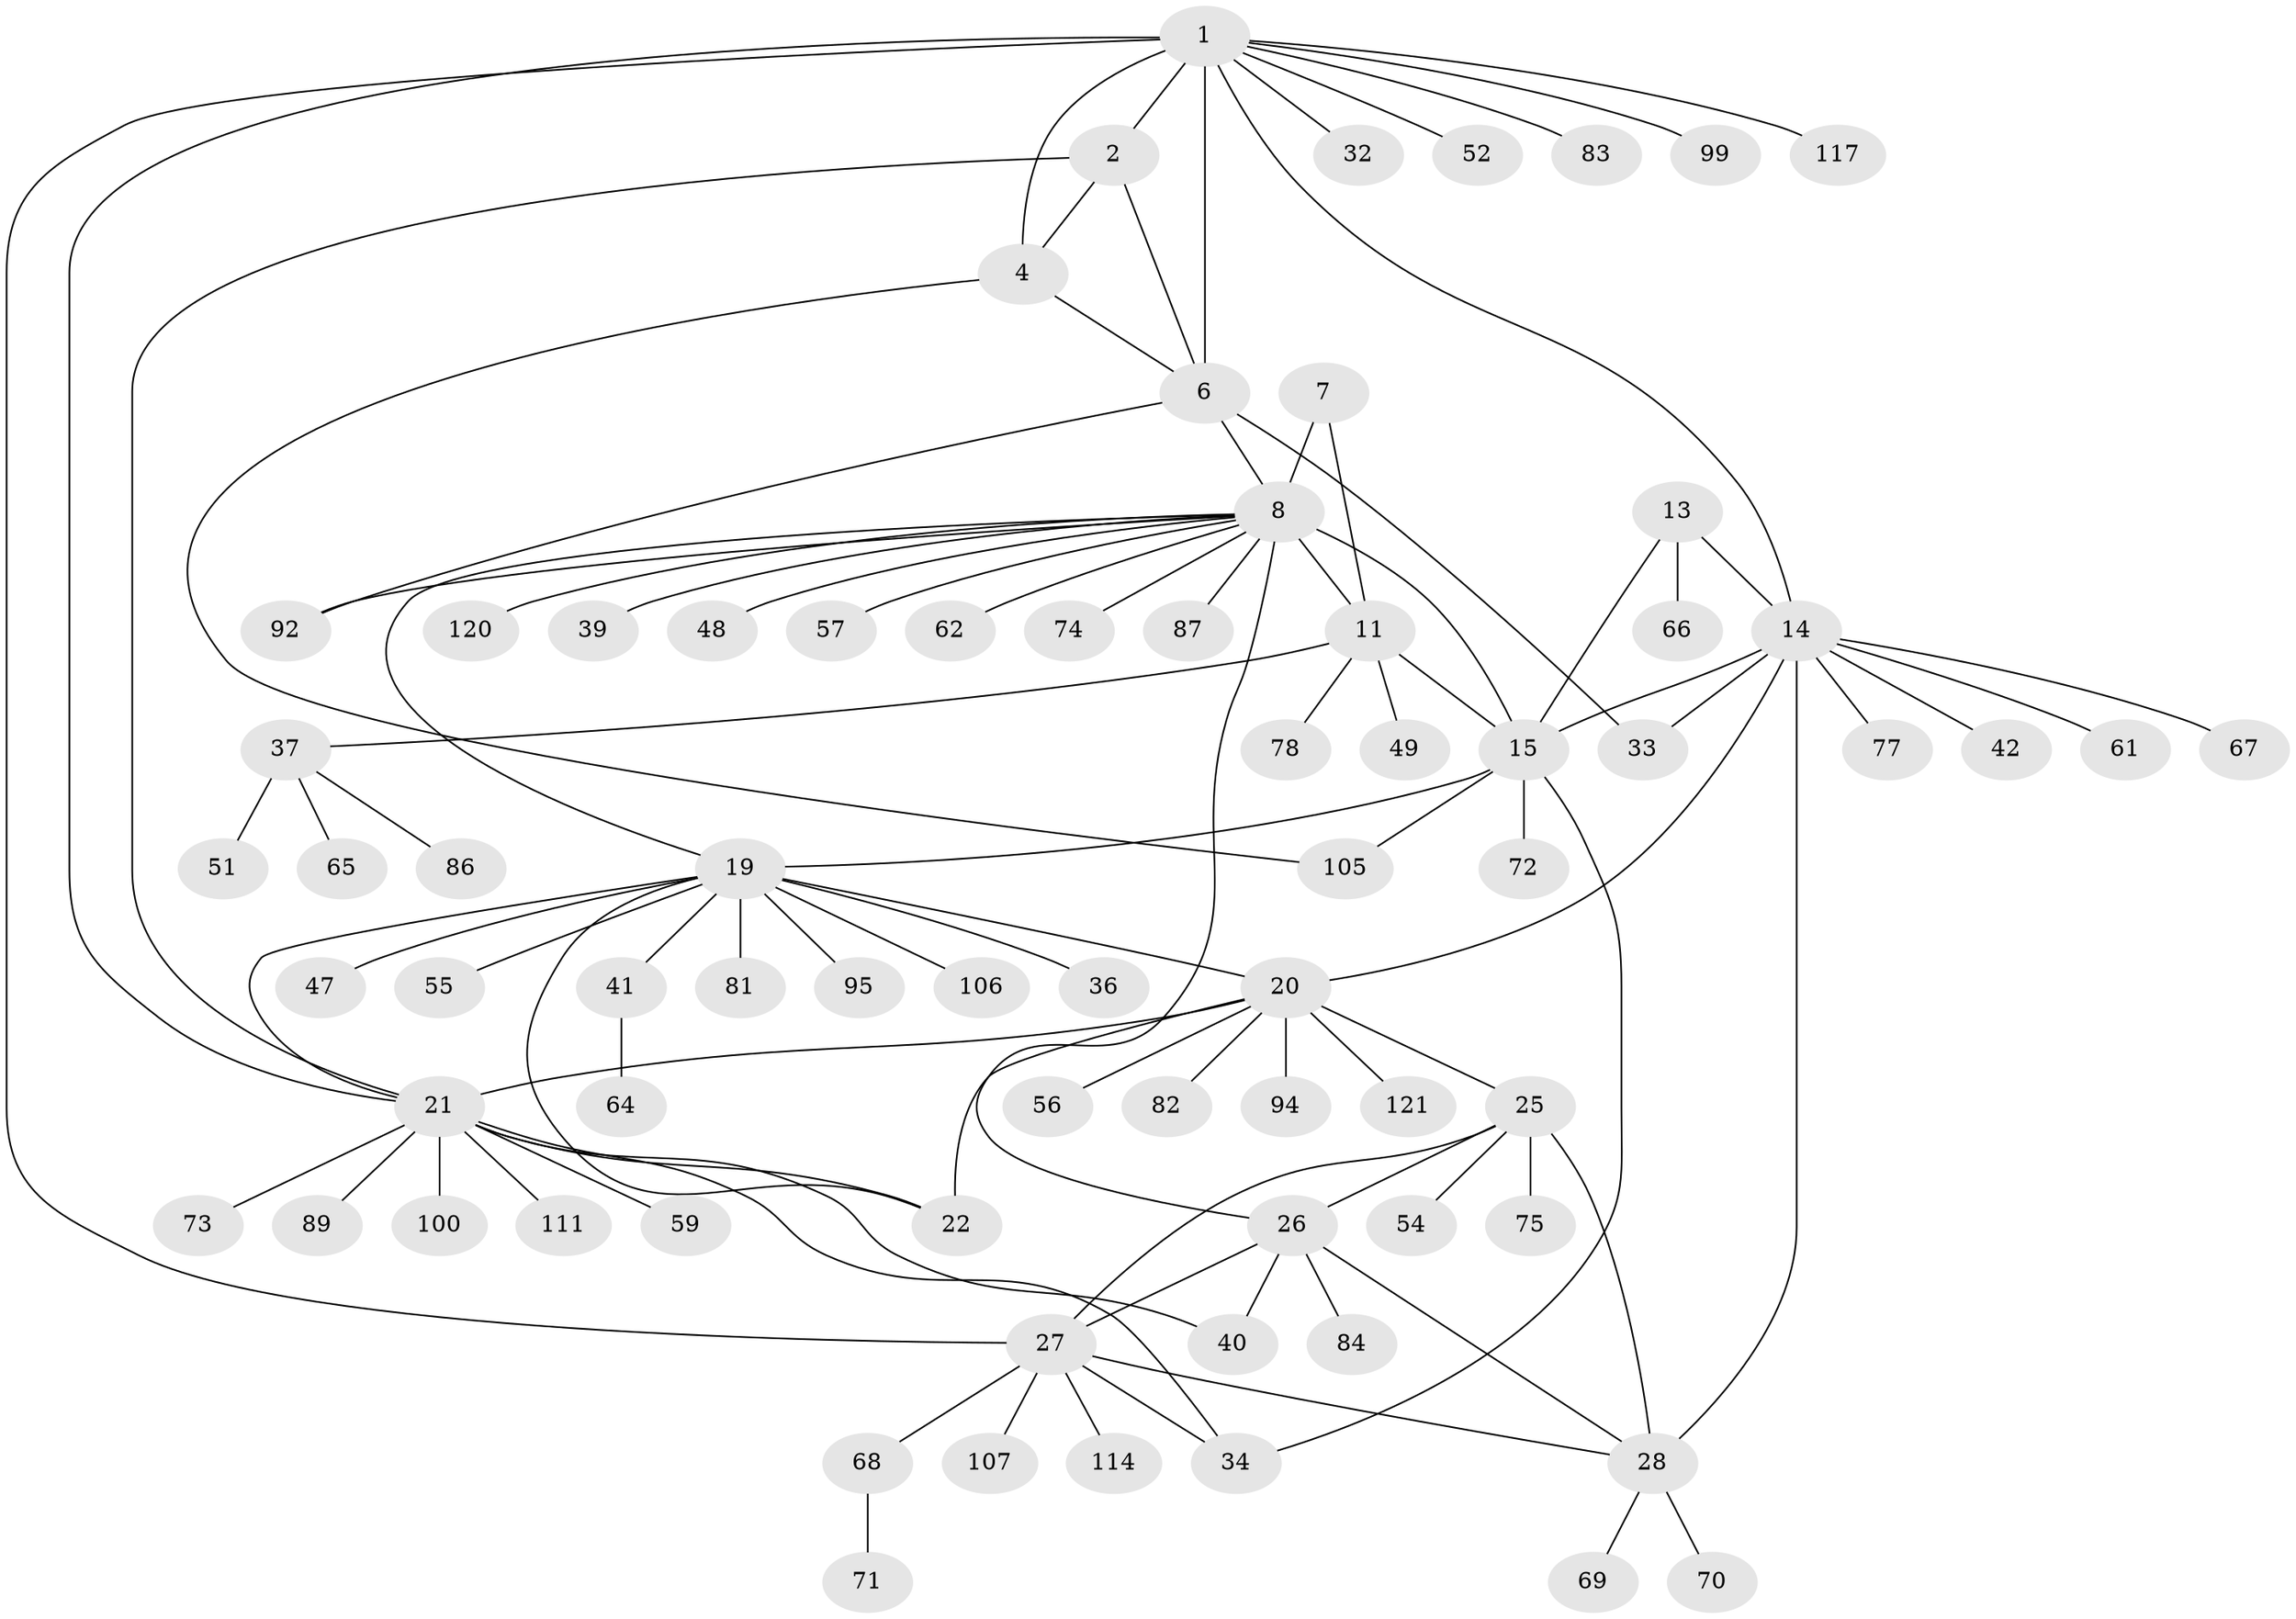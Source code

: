 // original degree distribution, {9: 0.03278688524590164, 8: 0.01639344262295082, 7: 0.040983606557377046, 6: 0.05737704918032787, 5: 0.01639344262295082, 10: 0.04918032786885246, 11: 0.02459016393442623, 14: 0.00819672131147541, 3: 0.01639344262295082, 2: 0.1721311475409836, 4: 0.02459016393442623, 1: 0.5409836065573771}
// Generated by graph-tools (version 1.1) at 2025/19/03/04/25 18:19:28]
// undirected, 73 vertices, 98 edges
graph export_dot {
graph [start="1"]
  node [color=gray90,style=filled];
  1 [super="+5+3"];
  2 [super="+58+98+85"];
  4;
  6;
  7;
  8 [super="+9+10"];
  11 [super="+112+12+63+38"];
  13 [super="+50"];
  14 [super="+18+108+17"];
  15 [super="+16"];
  19 [super="+23+45+118"];
  20 [super="+24+88+122+115"];
  21;
  22;
  25 [super="+29+35"];
  26 [super="+31+30"];
  27 [super="+60"];
  28 [super="+53"];
  32 [super="+46"];
  33;
  34 [super="+43+96+90"];
  36;
  37;
  39;
  40;
  41;
  42;
  47;
  48;
  49 [super="+113"];
  51;
  52;
  54;
  55;
  56;
  57;
  59 [super="+103"];
  61;
  62 [super="+119"];
  64;
  65;
  66;
  67;
  68;
  69 [super="+79"];
  70;
  71;
  72;
  73;
  74;
  75 [super="+104"];
  77;
  78;
  81;
  82;
  83;
  84;
  86;
  87;
  89;
  92 [super="+109"];
  94;
  95;
  99 [super="+102"];
  100;
  105;
  106;
  107;
  111;
  114;
  117;
  120;
  121;
  1 -- 2 [weight=3];
  1 -- 4 [weight=3];
  1 -- 6 [weight=3];
  1 -- 14;
  1 -- 21;
  1 -- 83;
  1 -- 99;
  1 -- 52;
  1 -- 27;
  1 -- 32;
  1 -- 117;
  2 -- 4;
  2 -- 6;
  2 -- 21;
  4 -- 6;
  4 -- 105;
  6 -- 33;
  6 -- 92;
  6 -- 8;
  7 -- 8 [weight=3];
  7 -- 11 [weight=2];
  8 -- 11 [weight=6];
  8 -- 120;
  8 -- 74;
  8 -- 48;
  8 -- 57;
  8 -- 62;
  8 -- 39;
  8 -- 19;
  8 -- 87;
  8 -- 26;
  8 -- 92;
  8 -- 15;
  11 -- 37;
  11 -- 78;
  11 -- 49;
  11 -- 15;
  13 -- 14 [weight=3];
  13 -- 15 [weight=2];
  13 -- 66;
  14 -- 15 [weight=6];
  14 -- 28;
  14 -- 33;
  14 -- 42;
  14 -- 67;
  14 -- 61;
  14 -- 20;
  14 -- 77;
  15 -- 34;
  15 -- 105;
  15 -- 19;
  15 -- 72;
  19 -- 20 [weight=4];
  19 -- 21 [weight=2];
  19 -- 22 [weight=2];
  19 -- 41;
  19 -- 55;
  19 -- 95;
  19 -- 36;
  19 -- 106;
  19 -- 47;
  19 -- 81;
  20 -- 21 [weight=2];
  20 -- 22 [weight=2];
  20 -- 25;
  20 -- 82;
  20 -- 56;
  20 -- 121;
  20 -- 94;
  21 -- 22;
  21 -- 40;
  21 -- 59;
  21 -- 73;
  21 -- 89;
  21 -- 100;
  21 -- 111;
  21 -- 34;
  25 -- 26 [weight=4];
  25 -- 27 [weight=2];
  25 -- 28 [weight=2];
  25 -- 75;
  25 -- 54;
  26 -- 27 [weight=2];
  26 -- 28 [weight=2];
  26 -- 40;
  26 -- 84;
  27 -- 28;
  27 -- 68;
  27 -- 107;
  27 -- 114;
  27 -- 34;
  28 -- 69;
  28 -- 70;
  37 -- 51;
  37 -- 65;
  37 -- 86;
  41 -- 64;
  68 -- 71;
}
